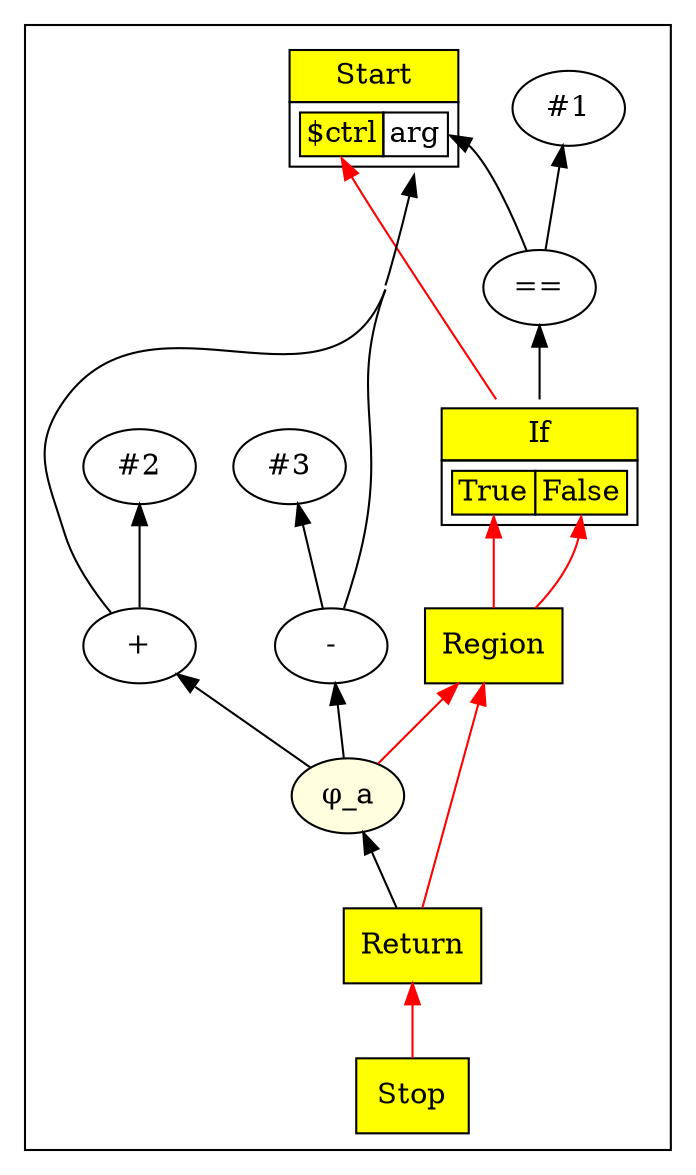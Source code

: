 digraph chapter05 {
/*
int a = 1;
if (arg == 1)
    a = arg+2;
else {
    a = arg-3;
    #showGraph;
}
return a;

*/
	rankdir=BT;
	ordering="in";
	concentrate="true";
	subgraph cluster_Nodes {
		Start2 [ shape=plaintext label=<
			<TABLE BORDER="0" CELLBORDER="1" CELLSPACING="0" CELLPADDING="4">
			<TR><TD BGCOLOR="yellow">Start</TD></TR>
			<TR><TD>
				<TABLE BORDER="0" CELLBORDER="1" CELLSPACING="0">
				<TR><TD PORT="p0" BGCOLOR="yellow">$ctrl</TD><TD PORT="p1">arg</TD></TR>
				</TABLE>
			</TD></TR>
			</TABLE>>
		];
		Stop3 [ shape=box style=filled fillcolor=yellow label="Stop" ];
		Con_7 [ label="#1" ];
		EQNode8 [ label="==" ];
		If9 [ shape=plaintext label=<
			<TABLE BORDER="0" CELLBORDER="1" CELLSPACING="0" CELLPADDING="4">
			<TR><TD BGCOLOR="yellow">If</TD></TR>
			<TR><TD>
				<TABLE BORDER="0" CELLBORDER="1" CELLSPACING="0">
				<TR><TD PORT="p0" BGCOLOR="yellow">True</TD><TD PORT="p1" BGCOLOR="yellow">False</TD></TR>
				</TABLE>
			</TD></TR>
			</TABLE>>
		];
		Con_13 [ label="#2" ];
		Add14 [ label="+" ];
		Con_15 [ label="#3" ];
		Sub16 [ label="-" ];
		Region17 [ shape=box style=filled fillcolor=yellow label="Region" ];
		Phi_a18 [ style=filled fillcolor=lightyellow label="&phi;_a" ];
		Return19 [ shape=box style=filled fillcolor=yellow label="Return" ];
		{ rank=same; Phi_a18;}
	}
	Stop3 -> Return19 [color=red];
	EQNode8 -> Start2:p1;
	EQNode8 -> Con_7;
	If9 -> Start2:p0 [color=red];
	If9 -> EQNode8;
	Add14 -> Start2:p1;
	Add14 -> Con_13;
	Sub16 -> Start2:p1;
	Sub16 -> Con_15;
	Region17 -> If9:p0 [color=red];
	Region17 -> If9:p1 [color=red];
	Phi_a18 -> Region17 [color=red];
	Phi_a18 -> Add14;
	Phi_a18 -> Sub16;
	Return19 -> Region17 [color=red];
	Return19 -> Phi_a18;
}